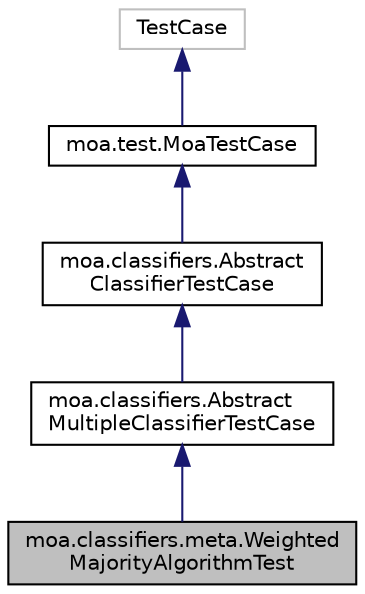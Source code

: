 digraph "moa.classifiers.meta.WeightedMajorityAlgorithmTest"
{
 // LATEX_PDF_SIZE
  edge [fontname="Helvetica",fontsize="10",labelfontname="Helvetica",labelfontsize="10"];
  node [fontname="Helvetica",fontsize="10",shape=record];
  Node1 [label="moa.classifiers.meta.Weighted\lMajorityAlgorithmTest",height=0.2,width=0.4,color="black", fillcolor="grey75", style="filled", fontcolor="black",tooltip=" "];
  Node2 -> Node1 [dir="back",color="midnightblue",fontsize="10",style="solid",fontname="Helvetica"];
  Node2 [label="moa.classifiers.Abstract\lMultipleClassifierTestCase",height=0.2,width=0.4,color="black", fillcolor="white", style="filled",URL="$classmoa_1_1classifiers_1_1_abstract_multiple_classifier_test_case.html",tooltip=" "];
  Node3 -> Node2 [dir="back",color="midnightblue",fontsize="10",style="solid",fontname="Helvetica"];
  Node3 [label="moa.classifiers.Abstract\lClassifierTestCase",height=0.2,width=0.4,color="black", fillcolor="white", style="filled",URL="$classmoa_1_1classifiers_1_1_abstract_classifier_test_case.html",tooltip=" "];
  Node4 -> Node3 [dir="back",color="midnightblue",fontsize="10",style="solid",fontname="Helvetica"];
  Node4 [label="moa.test.MoaTestCase",height=0.2,width=0.4,color="black", fillcolor="white", style="filled",URL="$classmoa_1_1test_1_1_moa_test_case.html",tooltip=" "];
  Node5 -> Node4 [dir="back",color="midnightblue",fontsize="10",style="solid",fontname="Helvetica"];
  Node5 [label="TestCase",height=0.2,width=0.4,color="grey75", fillcolor="white", style="filled",tooltip=" "];
}
